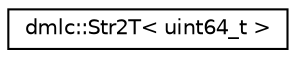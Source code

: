 digraph "Graphical Class Hierarchy"
{
 // LATEX_PDF_SIZE
  edge [fontname="Helvetica",fontsize="10",labelfontname="Helvetica",labelfontsize="10"];
  node [fontname="Helvetica",fontsize="10",shape=record];
  rankdir="LR";
  Node0 [label="dmlc::Str2T\< uint64_t \>",height=0.2,width=0.4,color="black", fillcolor="white", style="filled",URL="$classdmlc_1_1Str2T_3_01uint64__t_01_4.html",tooltip="Template specialization of Str2T<> interface for unsigned 64-bit integer."];
}
